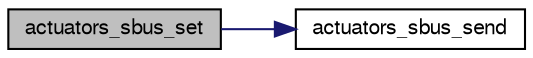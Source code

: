 digraph "actuators_sbus_set"
{
  edge [fontname="FreeSans",fontsize="10",labelfontname="FreeSans",labelfontsize="10"];
  node [fontname="FreeSans",fontsize="10",shape=record];
  rankdir="LR";
  Node1 [label="actuators_sbus_set",height=0.2,width=0.4,color="black", fillcolor="grey75", style="filled", fontcolor="black"];
  Node1 -> Node2 [color="midnightblue",fontsize="10",style="solid",fontname="FreeSans"];
  Node2 [label="actuators_sbus_send",height=0.2,width=0.4,color="black", fillcolor="white", style="filled",URL="$actuators__sbus_8c.html#a8c9ad67ea17ec1d6ffed5bb72cbdd39a"];
}
